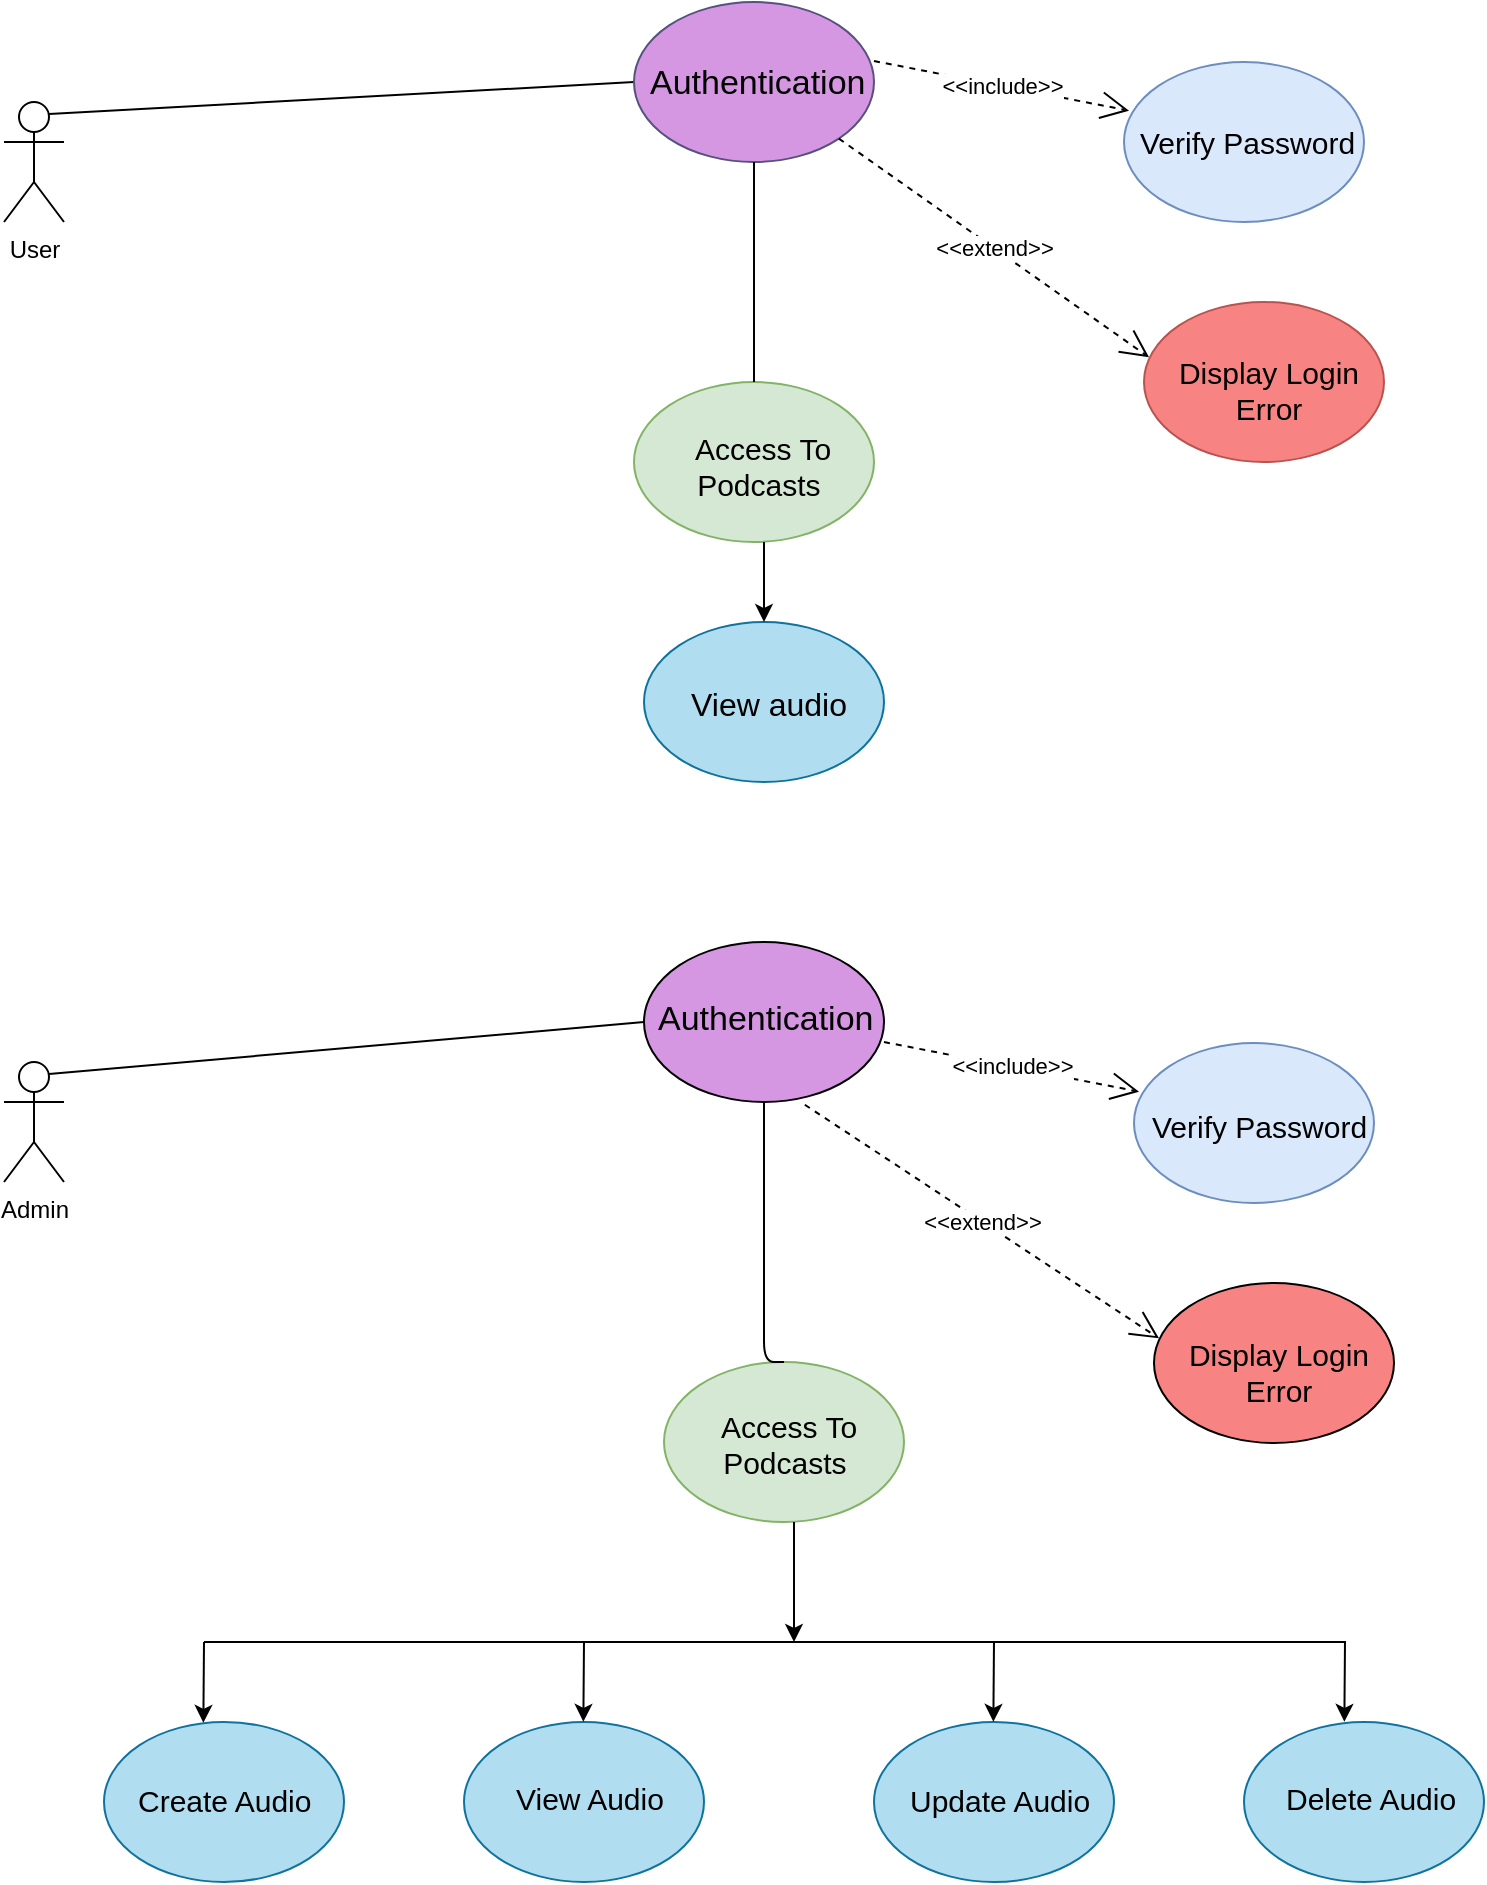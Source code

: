 <mxfile version="12.2.4" pages="1"><diagram id="TrSeosiSjSz27PTGy8Jh" name="Page-1"><mxGraphModel dx="1104" dy="599" grid="1" gridSize="10" guides="1" tooltips="1" connect="1" arrows="1" fold="1" page="1" pageScale="1" pageWidth="850" pageHeight="1100" math="0" shadow="0"><root><mxCell id="0"/><mxCell id="1" parent="0"/><mxCell id="2" value="User" style="shape=umlActor;verticalLabelPosition=bottom;labelBackgroundColor=#ffffff;verticalAlign=top;html=1;" parent="1" vertex="1"><mxGeometry x="20" y="60" width="30" height="60" as="geometry"/></mxCell><mxCell id="3" value="Admin" style="shape=umlActor;verticalLabelPosition=bottom;labelBackgroundColor=#ffffff;verticalAlign=top;html=1;" parent="1" vertex="1"><mxGeometry x="20" y="540" width="30" height="60" as="geometry"/></mxCell><mxCell id="12" value="" style="ellipse;whiteSpace=wrap;html=1;fillColor=#b1ddf0;strokeColor=#10739e;" parent="1" vertex="1"><mxGeometry x="340" y="320" width="120" height="80" as="geometry"/></mxCell><mxCell id="13" value="View audio" style="text;html=1;resizable=0;points=[];autosize=1;align=center;verticalAlign=top;spacingTop=-4;fontSize=16;" parent="1" vertex="1"><mxGeometry x="367" y="349" width="70" height="20" as="geometry"/></mxCell><mxCell id="16" value="" style="endArrow=none;html=1;exitX=0.75;exitY=0.1;exitDx=0;exitDy=0;exitPerimeter=0;entryX=0;entryY=0.5;entryDx=0;entryDy=0;" parent="1" source="2" target="4" edge="1"><mxGeometry width="50" height="50" relative="1" as="geometry"><mxPoint x="70" y="50" as="sourcePoint"/><mxPoint x="330" y="50" as="targetPoint"/></mxGeometry></mxCell><mxCell id="24" value="" style="group;strokeWidth=6;" parent="1" vertex="1" connectable="0"><mxGeometry x="335" y="10" width="120" height="80" as="geometry"/></mxCell><mxCell id="4" value="" style="ellipse;whiteSpace=wrap;html=1;fillColor=#D697E2;strokeColor=#56517e;" parent="24" vertex="1"><mxGeometry width="120" height="80" as="geometry"/></mxCell><mxCell id="5" value="Authentication" style="text;html=1;resizable=0;points=[];autosize=1;align=left;verticalAlign=top;spacingTop=-4;fontSize=17;" parent="24" vertex="1"><mxGeometry x="6" y="28" width="90" height="20" as="geometry"/></mxCell><mxCell id="25" value="" style="group" parent="1" vertex="1" connectable="0"><mxGeometry x="340" y="480" width="120" height="80" as="geometry"/></mxCell><mxCell id="26" value="" style="ellipse;whiteSpace=wrap;html=1;fillColor=#D697E2;" parent="25" vertex="1"><mxGeometry width="120" height="80" as="geometry"/></mxCell><mxCell id="27" value="Authentication" style="text;html=1;resizable=0;points=[];autosize=1;align=left;verticalAlign=top;spacingTop=-4;fontSize=17;" parent="25" vertex="1"><mxGeometry x="5" y="26" width="90" height="20" as="geometry"/></mxCell><mxCell id="28" value="" style="endArrow=none;html=1;exitX=0.75;exitY=0.1;exitDx=0;exitDy=0;exitPerimeter=0;entryX=0;entryY=0.5;entryDx=0;entryDy=0;" parent="1" source="3" target="26" edge="1"><mxGeometry width="50" height="50" relative="1" as="geometry"><mxPoint x="50" y="516" as="sourcePoint"/><mxPoint x="342.5" y="540" as="targetPoint"/></mxGeometry></mxCell><mxCell id="29" value="" style="group" parent="1" vertex="1" connectable="0"><mxGeometry x="455" y="39.5" width="263" height="200.5" as="geometry"/></mxCell><mxCell id="6" value="" style="ellipse;whiteSpace=wrap;html=1;fillColor=#dae8fc;strokeColor=#6c8ebf;" parent="29" vertex="1"><mxGeometry x="125" y="0.5" width="120" height="80" as="geometry"/></mxCell><mxCell id="7" value="Verify Password" style="text;html=1;resizable=0;points=[];autosize=1;align=left;verticalAlign=top;spacingTop=-4;fontSize=15;" parent="29" vertex="1"><mxGeometry x="131" y="29.5" width="100" height="20" as="geometry"/></mxCell><mxCell id="8" value="" style="ellipse;whiteSpace=wrap;html=1;fillColor=#F88383;strokeColor=#b85450;" parent="29" vertex="1"><mxGeometry x="135" y="120.5" width="120" height="80" as="geometry"/></mxCell><mxCell id="9" value="Display Login &lt;br&gt;Error" style="text;html=1;resizable=0;points=[];autosize=1;align=center;verticalAlign=top;spacingTop=-4;fontSize=15;" parent="29" vertex="1"><mxGeometry x="142" y="144.5" width="110" height="40" as="geometry"/></mxCell><mxCell id="19" value="&amp;lt;&amp;lt;extend&amp;gt;&amp;gt;" style="endArrow=open;endSize=12;dashed=1;html=1;entryX=0.021;entryY=0.346;entryDx=0;entryDy=0;entryPerimeter=0;exitX=1;exitY=1;exitDx=0;exitDy=0;" parent="29" source="4" target="8" edge="1"><mxGeometry width="160" relative="1" as="geometry"><mxPoint x="-50" y="90.5" as="sourcePoint"/><mxPoint x="110" y="90.5" as="targetPoint"/></mxGeometry></mxCell><mxCell id="20" value="&amp;lt;&amp;lt;include&amp;gt;&amp;gt;" style="endArrow=open;endSize=12;dashed=1;html=1;entryX=0.021;entryY=0.304;entryDx=0;entryDy=0;entryPerimeter=0;" parent="29" target="6" edge="1"><mxGeometry width="160" relative="1" as="geometry"><mxPoint as="sourcePoint"/><mxPoint x="160" as="targetPoint"/></mxGeometry></mxCell><mxCell id="30" value="" style="group" parent="1" vertex="1" connectable="0"><mxGeometry x="460" y="530" width="263" height="200.5" as="geometry"/></mxCell><mxCell id="31" value="" style="ellipse;whiteSpace=wrap;html=1;fillColor=#dae8fc;strokeColor=#6c8ebf;" parent="30" vertex="1"><mxGeometry x="125" y="0.5" width="120" height="80" as="geometry"/></mxCell><mxCell id="32" value="Verify Password" style="text;html=1;resizable=0;points=[];autosize=1;align=left;verticalAlign=top;spacingTop=-4;fontSize=15;" parent="30" vertex="1"><mxGeometry x="132" y="30.5" width="100" height="20" as="geometry"/></mxCell><mxCell id="33" value="" style="ellipse;whiteSpace=wrap;html=1;fillColor=#F88383;" parent="30" vertex="1"><mxGeometry x="135" y="120.5" width="120" height="80" as="geometry"/></mxCell><mxCell id="34" value="Display Login &lt;br style=&quot;font-size: 15px;&quot;&gt;Error" style="text;html=1;resizable=0;points=[];autosize=1;align=center;verticalAlign=top;spacingTop=-4;fontSize=15;" parent="30" vertex="1"><mxGeometry x="152" y="144.5" width="90" height="30" as="geometry"/></mxCell><mxCell id="36" value="&amp;lt;&amp;lt;include&amp;gt;&amp;gt;" style="endArrow=open;endSize=12;dashed=1;html=1;entryX=0.021;entryY=0.304;entryDx=0;entryDy=0;entryPerimeter=0;" parent="30" target="31" edge="1"><mxGeometry width="160" relative="1" as="geometry"><mxPoint as="sourcePoint"/><mxPoint x="160" as="targetPoint"/></mxGeometry></mxCell><mxCell id="35" value="&amp;lt;&amp;lt;extend&amp;gt;&amp;gt;" style="endArrow=open;endSize=12;dashed=1;html=1;entryX=0.021;entryY=0.346;entryDx=0;entryDy=0;entryPerimeter=0;exitX=0.67;exitY=1.017;exitDx=0;exitDy=0;exitPerimeter=0;" parent="1" source="26" target="33" edge="1"><mxGeometry width="160" relative="1" as="geometry"><mxPoint x="410" y="620.5" as="sourcePoint"/><mxPoint x="570" y="620.5" as="targetPoint"/></mxGeometry></mxCell><mxCell id="37" value="" style="group" parent="1" vertex="1" connectable="0"><mxGeometry x="335" y="200" width="135" height="80" as="geometry"/></mxCell><mxCell id="10" value="" style="ellipse;whiteSpace=wrap;html=1;fillColor=#d5e8d4;strokeColor=#82b366;" parent="37" vertex="1"><mxGeometry width="120" height="80" as="geometry"/></mxCell><mxCell id="11" value="Access To &lt;br style=&quot;font-size: 15px;&quot;&gt;Podcasts&amp;nbsp;" style="text;html=1;resizable=0;points=[];autosize=1;align=center;verticalAlign=top;spacingTop=-4;fontSize=15;" parent="37" vertex="1"><mxGeometry x="29" y="22" width="70" height="30" as="geometry"/></mxCell><mxCell id="14" value="" style="endArrow=classic;html=1;entryX=0.5;entryY=0;entryDx=0;entryDy=0;" parent="37" target="12" edge="1"><mxGeometry width="50" height="50" relative="1" as="geometry"><mxPoint x="65" y="80" as="sourcePoint"/><mxPoint x="185" y="70" as="targetPoint"/></mxGeometry></mxCell><mxCell id="21" value="" style="endArrow=none;html=1;edgeStyle=orthogonalEdgeStyle;entryX=0.5;entryY=0;entryDx=0;entryDy=0;exitX=0.5;exitY=1;exitDx=0;exitDy=0;" parent="37" source="4" target="10" edge="1"><mxGeometry relative="1" as="geometry"><mxPoint x="-25" y="-70" as="sourcePoint"/><mxPoint x="135" y="-70" as="targetPoint"/></mxGeometry></mxCell><mxCell id="22" value="" style="resizable=0;html=1;align=left;verticalAlign=bottom;labelBackgroundColor=#ffffff;fontSize=10;" parent="21" connectable="0" vertex="1"><mxGeometry x="-1" relative="1" as="geometry"/></mxCell><mxCell id="38" value="" style="group" parent="1" vertex="1" connectable="0"><mxGeometry x="350" y="690" width="135" height="80" as="geometry"/></mxCell><mxCell id="39" value="" style="ellipse;whiteSpace=wrap;html=1;fillColor=#d5e8d4;strokeColor=#82b366;" parent="38" vertex="1"><mxGeometry width="120" height="80" as="geometry"/></mxCell><mxCell id="40" value="Access To &lt;br&gt;Podcasts&amp;nbsp;" style="text;html=1;resizable=0;points=[];autosize=1;align=center;verticalAlign=top;spacingTop=-4;fontSize=15;" parent="38" vertex="1"><mxGeometry x="22" y="21" width="80" height="40" as="geometry"/></mxCell><mxCell id="41" value="" style="endArrow=classic;html=1;" parent="38" edge="1"><mxGeometry width="50" height="50" relative="1" as="geometry"><mxPoint x="65" y="80" as="sourcePoint"/><mxPoint x="65" y="140" as="targetPoint"/></mxGeometry></mxCell><mxCell id="42" value="" style="endArrow=none;html=1;edgeStyle=orthogonalEdgeStyle;entryX=0.5;entryY=0;entryDx=0;entryDy=0;exitX=0.5;exitY=1;exitDx=0;exitDy=0;" parent="1" source="26" target="39" edge="1"><mxGeometry relative="1" as="geometry"><mxPoint x="325" y="620" as="sourcePoint"/><mxPoint x="485" y="620" as="targetPoint"/><Array as="points"><mxPoint x="400" y="690"/></Array></mxGeometry></mxCell><mxCell id="43" value="" style="resizable=0;html=1;align=left;verticalAlign=bottom;labelBackgroundColor=#ffffff;fontSize=10;" parent="42" connectable="0" vertex="1"><mxGeometry x="-1" relative="1" as="geometry"/></mxCell><mxCell id="45" value="" style="ellipse;whiteSpace=wrap;html=1;fillColor=#b1ddf0;strokeColor=#10739e;" parent="1" vertex="1"><mxGeometry x="250" y="870" width="120" height="80" as="geometry"/></mxCell><mxCell id="46" value="" style="ellipse;whiteSpace=wrap;html=1;fillColor=#b1ddf0;strokeColor=#10739e;" parent="1" vertex="1"><mxGeometry x="640" y="870" width="120" height="80" as="geometry"/></mxCell><mxCell id="47" value="" style="ellipse;whiteSpace=wrap;html=1;fillColor=#b1ddf0;strokeColor=#10739e;" parent="1" vertex="1"><mxGeometry x="455" y="870" width="120" height="80" as="geometry"/></mxCell><mxCell id="48" value="" style="ellipse;whiteSpace=wrap;html=1;fillColor=#b1ddf0;strokeColor=#10739e;" parent="1" vertex="1"><mxGeometry x="70" y="870" width="120" height="80" as="geometry"/></mxCell><mxCell id="49" value="View Audio" style="text;html=1;resizable=0;points=[];autosize=1;align=left;verticalAlign=top;spacingTop=-4;fontSize=15;" parent="1" vertex="1"><mxGeometry x="274" y="897" width="70" height="20" as="geometry"/></mxCell><mxCell id="50" value="Update Audio" style="text;html=1;resizable=0;points=[];autosize=1;align=left;verticalAlign=top;spacingTop=-4;fontSize=15;" parent="1" vertex="1"><mxGeometry x="471" y="898" width="90" height="20" as="geometry"/></mxCell><mxCell id="51" value="Delete Audio" style="text;html=1;resizable=0;points=[];autosize=1;align=left;verticalAlign=top;spacingTop=-4;fontSize=15;" parent="1" vertex="1"><mxGeometry x="659" y="897" width="80" height="20" as="geometry"/></mxCell><mxCell id="52" value="Create Audio" style="text;html=1;resizable=0;points=[];autosize=1;align=left;verticalAlign=top;spacingTop=-4;fontSize=15;" parent="1" vertex="1"><mxGeometry x="85" y="898" width="80" height="20" as="geometry"/></mxCell><mxCell id="53" value="" style="endArrow=none;html=1;" parent="1" edge="1"><mxGeometry width="50" height="50" relative="1" as="geometry"><mxPoint x="120" y="830" as="sourcePoint"/><mxPoint x="690" y="830" as="targetPoint"/></mxGeometry></mxCell><mxCell id="57" value="" style="endArrow=classic;html=1;entryX=0.414;entryY=0.005;entryDx=0;entryDy=0;entryPerimeter=0;" parent="1" target="48" edge="1"><mxGeometry width="50" height="50" relative="1" as="geometry"><mxPoint x="120" y="830" as="sourcePoint"/><mxPoint x="118" y="870" as="targetPoint"/></mxGeometry></mxCell><mxCell id="59" value="" style="endArrow=classic;html=1;entryX=0.414;entryY=0.005;entryDx=0;entryDy=0;entryPerimeter=0;" parent="1" edge="1"><mxGeometry width="50" height="50" relative="1" as="geometry"><mxPoint x="690.5" y="829.5" as="sourcePoint"/><mxPoint x="690.18" y="869.9" as="targetPoint"/></mxGeometry></mxCell><mxCell id="60" value="" style="endArrow=classic;html=1;entryX=0.414;entryY=0.005;entryDx=0;entryDy=0;entryPerimeter=0;" parent="1" edge="1"><mxGeometry width="50" height="50" relative="1" as="geometry"><mxPoint x="515" y="829.5" as="sourcePoint"/><mxPoint x="514.68" y="869.9" as="targetPoint"/></mxGeometry></mxCell><mxCell id="61" value="" style="endArrow=classic;html=1;entryX=0.414;entryY=0.005;entryDx=0;entryDy=0;entryPerimeter=0;" parent="1" edge="1"><mxGeometry width="50" height="50" relative="1" as="geometry"><mxPoint x="310" y="829.5" as="sourcePoint"/><mxPoint x="309.68" y="869.9" as="targetPoint"/></mxGeometry></mxCell></root></mxGraphModel></diagram></mxfile>